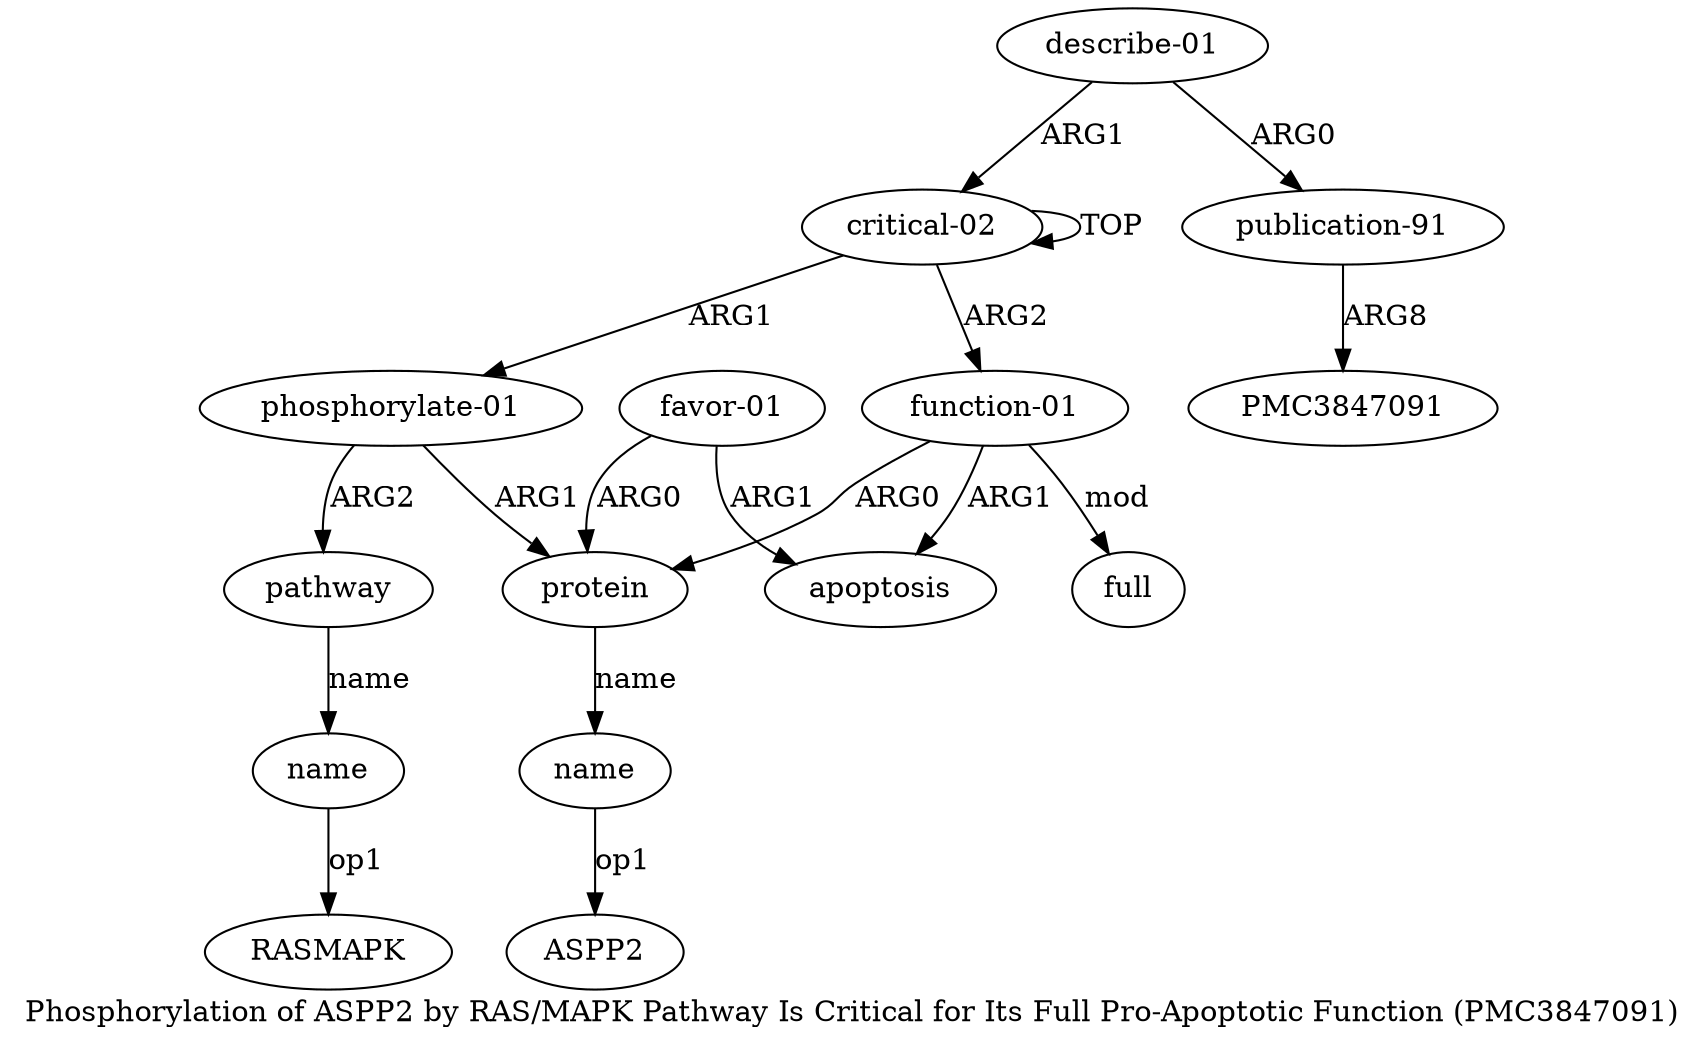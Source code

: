 digraph  {
	graph [label="Phosphorylation of ASPP2 by RAS/MAPK Pathway Is Critical for Its Full Pro-Apoptotic Function (PMC3847091)"];
	node [label="\N"];
	"a5 RASMAPK"	 [color=black,
		gold_ind=-1,
		gold_label=RASMAPK,
		label=RASMAPK,
		test_ind=-1,
		test_label=RASMAPK];
	a11	 [color=black,
		gold_ind=11,
		gold_label="publication-91",
		label="publication-91",
		test_ind=11,
		test_label="publication-91"];
	"a11 PMC3847091"	 [color=black,
		gold_ind=-1,
		gold_label=PMC3847091,
		label=PMC3847091,
		test_ind=-1,
		test_label=PMC3847091];
	a11 -> "a11 PMC3847091" [key=0,
	color=black,
	gold_label=ARG8,
	label=ARG8,
	test_label=ARG8];
a10 [color=black,
	gold_ind=10,
	gold_label="describe-01",
	label="describe-01",
	test_ind=10,
	test_label="describe-01"];
a10 -> a11 [key=0,
color=black,
gold_label=ARG0,
label=ARG0,
test_label=ARG0];
a0 [color=black,
gold_ind=0,
gold_label="critical-02",
label="critical-02",
test_ind=0,
test_label="critical-02"];
a10 -> a0 [key=0,
color=black,
gold_label=ARG1,
label=ARG1,
test_label=ARG1];
a1 [color=black,
gold_ind=1,
gold_label="phosphorylate-01",
label="phosphorylate-01",
test_ind=1,
test_label="phosphorylate-01"];
a2 [color=black,
gold_ind=2,
gold_label=protein,
label=protein,
test_ind=2,
test_label=protein];
a1 -> a2 [key=0,
color=black,
gold_label=ARG1,
label=ARG1,
test_label=ARG1];
a4 [color=black,
gold_ind=4,
gold_label=pathway,
label=pathway,
test_ind=4,
test_label=pathway];
a1 -> a4 [key=0,
color=black,
gold_label=ARG2,
label=ARG2,
test_label=ARG2];
a0 -> a1 [key=0,
color=black,
gold_label=ARG1,
label=ARG1,
test_label=ARG1];
a0 -> a0 [key=0,
color=black,
gold_label=TOP,
label=TOP,
test_label=TOP];
a6 [color=black,
gold_ind=6,
gold_label="function-01",
label="function-01",
test_ind=6,
test_label="function-01"];
a0 -> a6 [key=0,
color=black,
gold_label=ARG2,
label=ARG2,
test_label=ARG2];
a3 [color=black,
gold_ind=3,
gold_label=name,
label=name,
test_ind=3,
test_label=name];
"a3 ASPP2" [color=black,
gold_ind=-1,
gold_label=ASPP2,
label=ASPP2,
test_ind=-1,
test_label=ASPP2];
a3 -> "a3 ASPP2" [key=0,
color=black,
gold_label=op1,
label=op1,
test_label=op1];
a2 -> a3 [key=0,
color=black,
gold_label=name,
label=name,
test_label=name];
a5 [color=black,
gold_ind=5,
gold_label=name,
label=name,
test_ind=5,
test_label=name];
a5 -> "a5 RASMAPK" [key=0,
color=black,
gold_label=op1,
label=op1,
test_label=op1];
a4 -> a5 [key=0,
color=black,
gold_label=name,
label=name,
test_label=name];
a7 [color=black,
gold_ind=7,
gold_label=apoptosis,
label=apoptosis,
test_ind=7,
test_label=apoptosis];
a6 -> a2 [key=0,
color=black,
gold_label=ARG0,
label=ARG0,
test_label=ARG0];
a6 -> a7 [key=0,
color=black,
gold_label=ARG1,
label=ARG1,
test_label=ARG1];
a9 [color=black,
gold_ind=9,
gold_label=full,
label=full,
test_ind=9,
test_label=full];
a6 -> a9 [key=0,
color=black,
gold_label=mod,
label=mod,
test_label=mod];
a8 [color=black,
gold_ind=8,
gold_label="favor-01",
label="favor-01",
test_ind=8,
test_label="favor-01"];
a8 -> a2 [key=0,
color=black,
gold_label=ARG0,
label=ARG0,
test_label=ARG0];
a8 -> a7 [key=0,
color=black,
gold_label=ARG1,
label=ARG1,
test_label=ARG1];
}
